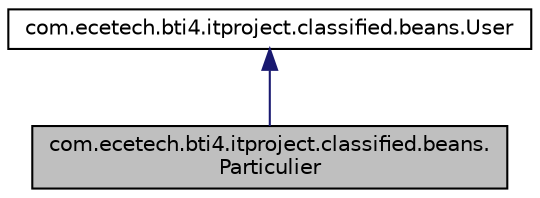 digraph "com.ecetech.bti4.itproject.classified.beans.Particulier"
{
  edge [fontname="Helvetica",fontsize="10",labelfontname="Helvetica",labelfontsize="10"];
  node [fontname="Helvetica",fontsize="10",shape=record];
  Node1 [label="com.ecetech.bti4.itproject.classified.beans.\lParticulier",height=0.2,width=0.4,color="black", fillcolor="grey75", style="filled", fontcolor="black"];
  Node2 -> Node1 [dir="back",color="midnightblue",fontsize="10",style="solid",fontname="Helvetica"];
  Node2 [label="com.ecetech.bti4.itproject.classified.beans.User",height=0.2,width=0.4,color="black", fillcolor="white", style="filled",URL="$classcom_1_1ecetech_1_1bti4_1_1itproject_1_1classified_1_1beans_1_1_user.html"];
}

